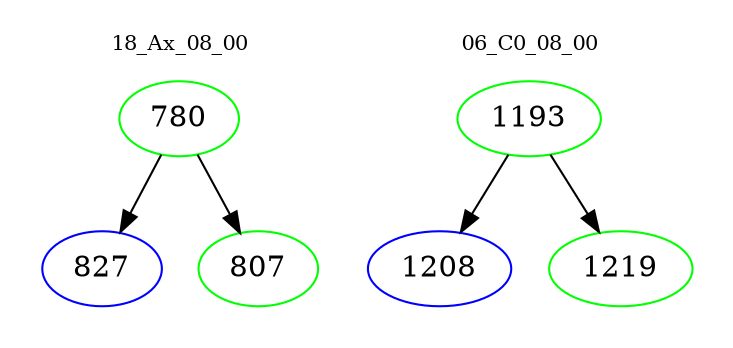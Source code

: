 digraph{
subgraph cluster_0 {
color = white
label = "18_Ax_08_00";
fontsize=10;
T0_780 [label="780", color="green"]
T0_780 -> T0_827 [color="black"]
T0_827 [label="827", color="blue"]
T0_780 -> T0_807 [color="black"]
T0_807 [label="807", color="green"]
}
subgraph cluster_1 {
color = white
label = "06_C0_08_00";
fontsize=10;
T1_1193 [label="1193", color="green"]
T1_1193 -> T1_1208 [color="black"]
T1_1208 [label="1208", color="blue"]
T1_1193 -> T1_1219 [color="black"]
T1_1219 [label="1219", color="green"]
}
}
